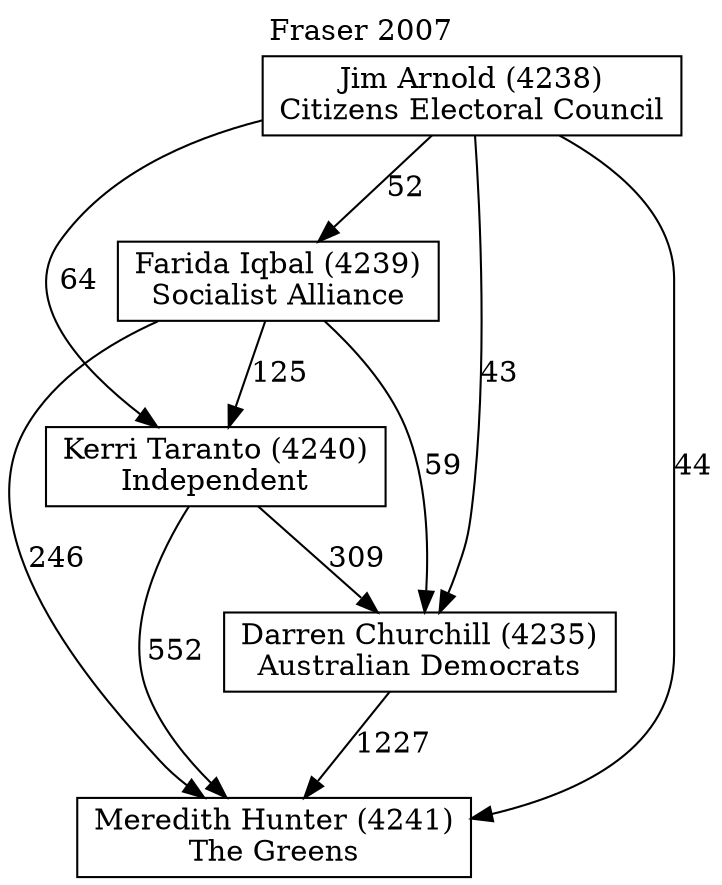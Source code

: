 // House preference flow
digraph "Meredith Hunter (4241)_Fraser_2007" {
	graph [label="Fraser 2007" labelloc=t mclimit=10]
	node [shape=box]
	"Meredith Hunter (4241)" [label="Meredith Hunter (4241)
The Greens"]
	"Darren Churchill (4235)" [label="Darren Churchill (4235)
Australian Democrats"]
	"Kerri Taranto (4240)" [label="Kerri Taranto (4240)
Independent"]
	"Farida Iqbal (4239)" [label="Farida Iqbal (4239)
Socialist Alliance"]
	"Jim Arnold (4238)" [label="Jim Arnold (4238)
Citizens Electoral Council"]
	"Meredith Hunter (4241)" [label="Meredith Hunter (4241)
The Greens"]
	"Kerri Taranto (4240)" [label="Kerri Taranto (4240)
Independent"]
	"Farida Iqbal (4239)" [label="Farida Iqbal (4239)
Socialist Alliance"]
	"Jim Arnold (4238)" [label="Jim Arnold (4238)
Citizens Electoral Council"]
	"Meredith Hunter (4241)" [label="Meredith Hunter (4241)
The Greens"]
	"Farida Iqbal (4239)" [label="Farida Iqbal (4239)
Socialist Alliance"]
	"Jim Arnold (4238)" [label="Jim Arnold (4238)
Citizens Electoral Council"]
	"Meredith Hunter (4241)" [label="Meredith Hunter (4241)
The Greens"]
	"Jim Arnold (4238)" [label="Jim Arnold (4238)
Citizens Electoral Council"]
	"Jim Arnold (4238)" [label="Jim Arnold (4238)
Citizens Electoral Council"]
	"Farida Iqbal (4239)" [label="Farida Iqbal (4239)
Socialist Alliance"]
	"Jim Arnold (4238)" [label="Jim Arnold (4238)
Citizens Electoral Council"]
	"Jim Arnold (4238)" [label="Jim Arnold (4238)
Citizens Electoral Council"]
	"Kerri Taranto (4240)" [label="Kerri Taranto (4240)
Independent"]
	"Farida Iqbal (4239)" [label="Farida Iqbal (4239)
Socialist Alliance"]
	"Jim Arnold (4238)" [label="Jim Arnold (4238)
Citizens Electoral Council"]
	"Kerri Taranto (4240)" [label="Kerri Taranto (4240)
Independent"]
	"Jim Arnold (4238)" [label="Jim Arnold (4238)
Citizens Electoral Council"]
	"Jim Arnold (4238)" [label="Jim Arnold (4238)
Citizens Electoral Council"]
	"Farida Iqbal (4239)" [label="Farida Iqbal (4239)
Socialist Alliance"]
	"Jim Arnold (4238)" [label="Jim Arnold (4238)
Citizens Electoral Council"]
	"Jim Arnold (4238)" [label="Jim Arnold (4238)
Citizens Electoral Council"]
	"Darren Churchill (4235)" [label="Darren Churchill (4235)
Australian Democrats"]
	"Kerri Taranto (4240)" [label="Kerri Taranto (4240)
Independent"]
	"Farida Iqbal (4239)" [label="Farida Iqbal (4239)
Socialist Alliance"]
	"Jim Arnold (4238)" [label="Jim Arnold (4238)
Citizens Electoral Council"]
	"Darren Churchill (4235)" [label="Darren Churchill (4235)
Australian Democrats"]
	"Farida Iqbal (4239)" [label="Farida Iqbal (4239)
Socialist Alliance"]
	"Jim Arnold (4238)" [label="Jim Arnold (4238)
Citizens Electoral Council"]
	"Darren Churchill (4235)" [label="Darren Churchill (4235)
Australian Democrats"]
	"Jim Arnold (4238)" [label="Jim Arnold (4238)
Citizens Electoral Council"]
	"Jim Arnold (4238)" [label="Jim Arnold (4238)
Citizens Electoral Council"]
	"Farida Iqbal (4239)" [label="Farida Iqbal (4239)
Socialist Alliance"]
	"Jim Arnold (4238)" [label="Jim Arnold (4238)
Citizens Electoral Council"]
	"Jim Arnold (4238)" [label="Jim Arnold (4238)
Citizens Electoral Council"]
	"Kerri Taranto (4240)" [label="Kerri Taranto (4240)
Independent"]
	"Farida Iqbal (4239)" [label="Farida Iqbal (4239)
Socialist Alliance"]
	"Jim Arnold (4238)" [label="Jim Arnold (4238)
Citizens Electoral Council"]
	"Kerri Taranto (4240)" [label="Kerri Taranto (4240)
Independent"]
	"Jim Arnold (4238)" [label="Jim Arnold (4238)
Citizens Electoral Council"]
	"Jim Arnold (4238)" [label="Jim Arnold (4238)
Citizens Electoral Council"]
	"Farida Iqbal (4239)" [label="Farida Iqbal (4239)
Socialist Alliance"]
	"Jim Arnold (4238)" [label="Jim Arnold (4238)
Citizens Electoral Council"]
	"Jim Arnold (4238)" [label="Jim Arnold (4238)
Citizens Electoral Council"]
	"Darren Churchill (4235)" -> "Meredith Hunter (4241)" [label=1227]
	"Kerri Taranto (4240)" -> "Darren Churchill (4235)" [label=309]
	"Farida Iqbal (4239)" -> "Kerri Taranto (4240)" [label=125]
	"Jim Arnold (4238)" -> "Farida Iqbal (4239)" [label=52]
	"Kerri Taranto (4240)" -> "Meredith Hunter (4241)" [label=552]
	"Farida Iqbal (4239)" -> "Meredith Hunter (4241)" [label=246]
	"Jim Arnold (4238)" -> "Meredith Hunter (4241)" [label=44]
	"Jim Arnold (4238)" -> "Kerri Taranto (4240)" [label=64]
	"Farida Iqbal (4239)" -> "Darren Churchill (4235)" [label=59]
	"Jim Arnold (4238)" -> "Darren Churchill (4235)" [label=43]
}
